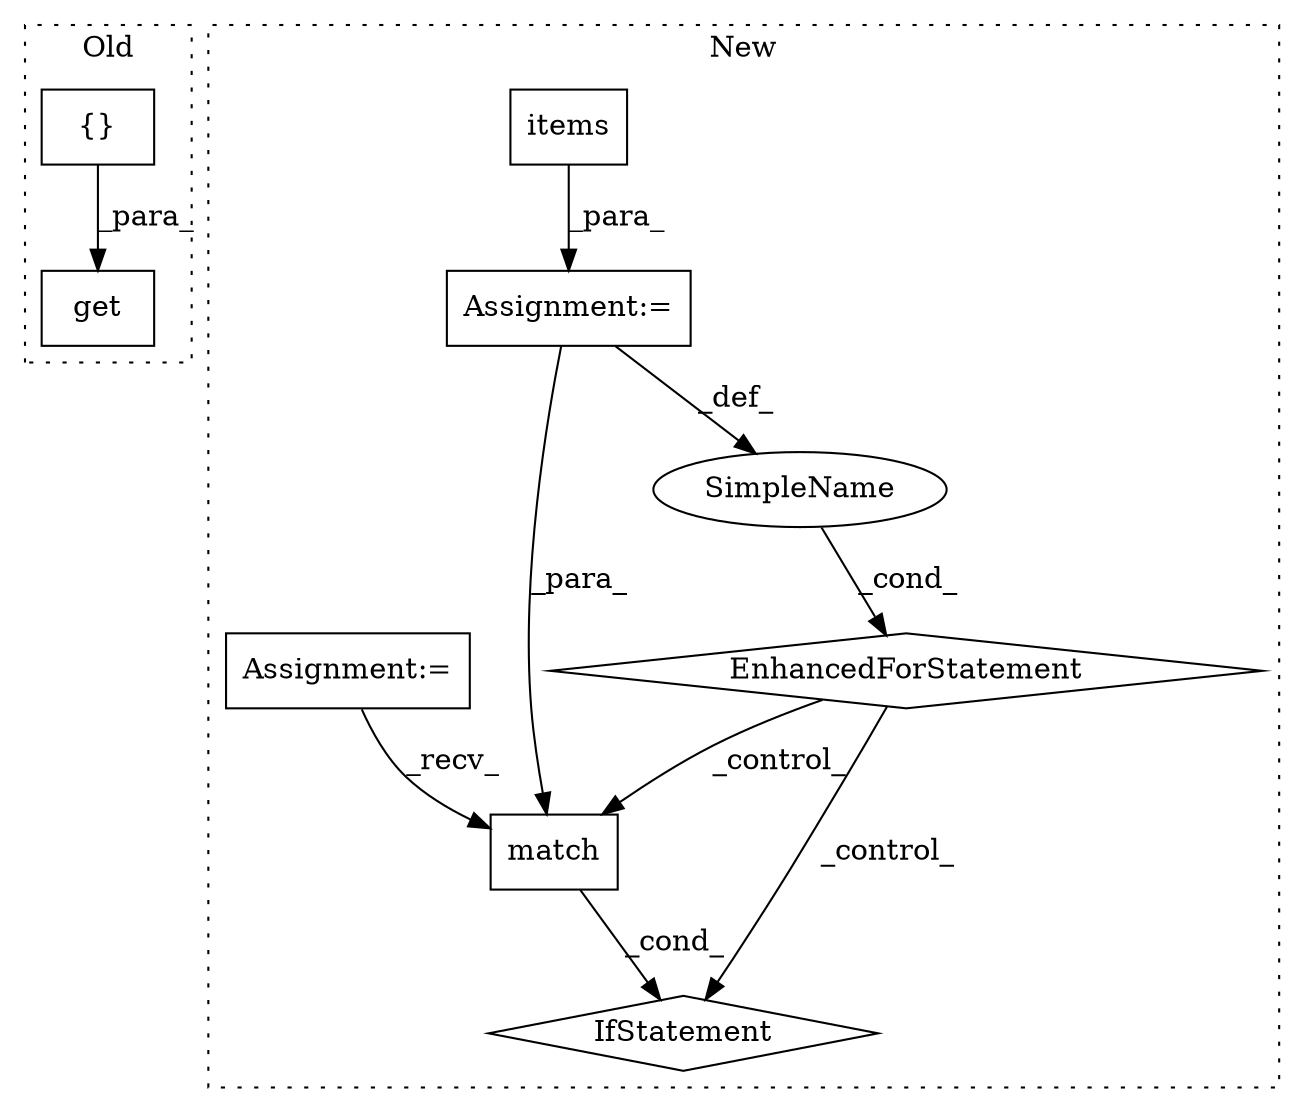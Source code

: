 digraph G {
subgraph cluster0 {
1 [label="get" a="32" s="5493,5518" l="4,1" shape="box"];
3 [label="{}" a="4" s="5516" l="2" shape="box"];
label = "Old";
style="dotted";
}
subgraph cluster1 {
2 [label="match" a="32" s="5581,5600" l="6,1" shape="box"];
4 [label="SimpleName" a="42" s="5538" l="4" shape="ellipse"];
5 [label="EnhancedForStatement" a="70" s="5465,5564" l="69,2" shape="diamond"];
6 [label="IfStatement" a="25" s="5574,5601" l="4,2" shape="diamond"];
7 [label="Assignment:=" a="7" s="5465,5564" l="69,2" shape="box"];
8 [label="items" a="32" s="5557" l="7" shape="box"];
9 [label="Assignment:=" a="7" s="5412" l="2" shape="box"];
label = "New";
style="dotted";
}
2 -> 6 [label="_cond_"];
3 -> 1 [label="_para_"];
4 -> 5 [label="_cond_"];
5 -> 6 [label="_control_"];
5 -> 2 [label="_control_"];
7 -> 4 [label="_def_"];
7 -> 2 [label="_para_"];
8 -> 7 [label="_para_"];
9 -> 2 [label="_recv_"];
}